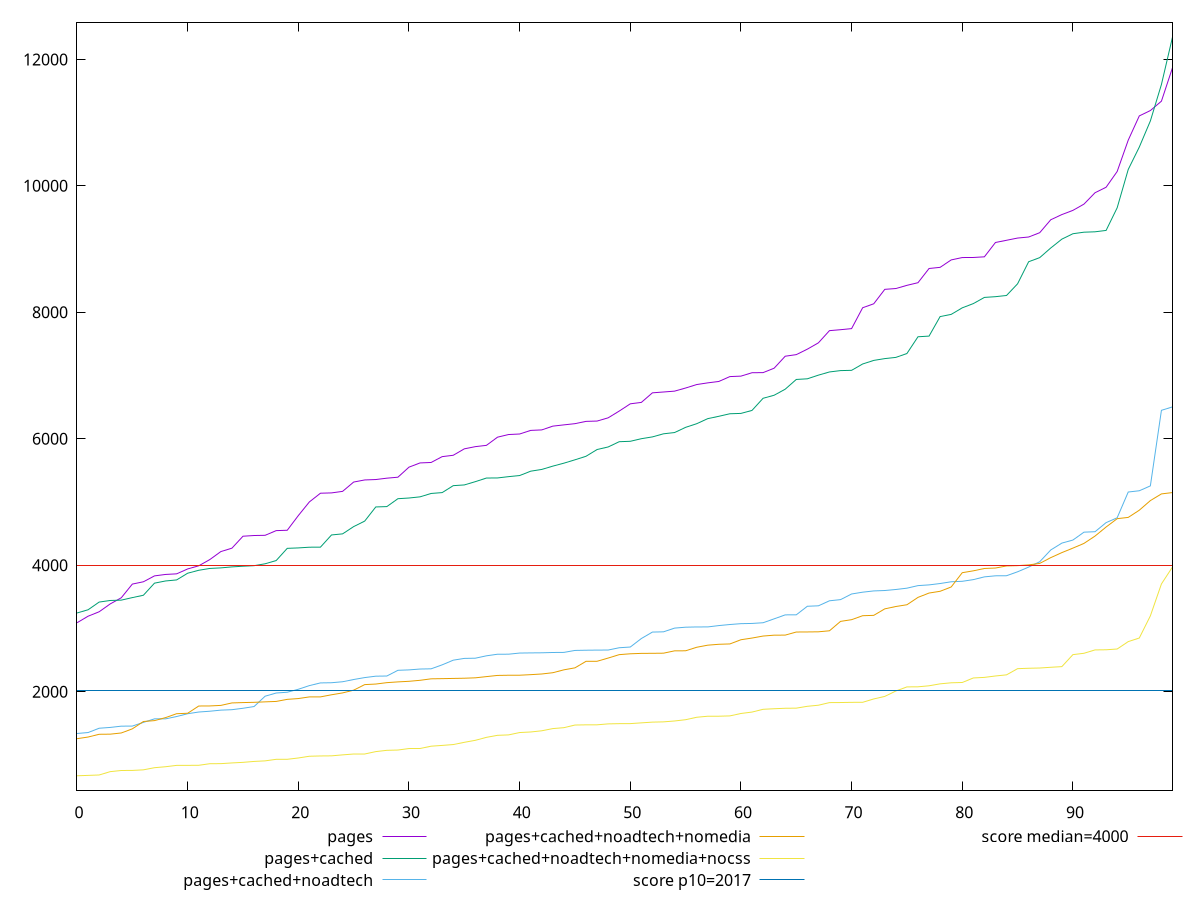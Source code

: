 reset

$pages <<EOF
0 3090.179999999997
1 3193.8159999999943
2 3263.991999999997
3 3388.0359999999987
4 3485.2919999999945
5 3701.875999999996
6 3738.4839999999976
7 3831.447999999996
8 3854.255999999995
9 3863.859999999999
10 3941.411999999995
11 3991.0799999999945
12 4089.6079999999984
13 4216.167999999994
14 4269.867999999995
15 4458.807999999995
16 4469.947999999997
17 4473.311999999997
18 4547.399999999995
19 4553.195999999997
20 4785.087999999997
21 5001.531999999991
22 5138.919999999994
23 5143.903999999989
24 5168.159999999987
25 5315.463999999994
26 5348.695999999995
27 5355.191999999996
28 5376.815999999993
29 5392.119999999994
30 5551.051999999992
31 5617.991999999991
32 5625.15199999999
33 5717.443999999994
34 5738.987999999993
35 5840.647999999996
36 5875.551999999992
37 5895.911999999997
38 6025.231999999993
39 6066.951999999993
40 6075.411999999988
41 6132.487999999992
42 6140.215999999994
43 6199.891999999994
44 6219.835999999987
45 6238.879999999992
46 6275.191999999989
47 6280.131999999996
48 6331.123999999993
49 6438.167999999983
50 6552.687999999989
51 6575.03599999999
52 6726.5479999999825
53 6739.731999999987
54 6753.339999999989
55 6802.767999999995
56 6857.3959999999925
57 6884.091999999998
58 6906.307999999992
59 6983.403999999989
60 6990.6639999999825
61 7044.4479999999985
62 7046.291999999976
63 7116.107999999986
64 7305.527999999988
65 7330.775999999994
66 7417.183999999995
67 7517.315999999981
68 7709.975999999994
69 7724.84399999999
70 7742.087999999989
71 8072.419999999972
72 8134.743999999991
73 8363.12399999999
74 8376.079999999993
75 8426.47199999999
76 8468.251999999997
77 8692.851999999997
78 8711.115999999989
79 8828.463999999993
80 8866.05599999998
81 8867.123999999994
82 8877.499999999987
83 9104.315999999988
84 9138.999999999987
85 9174.251999999988
86 9190.927999999996
87 9259.12399999999
88 9464.095999999981
89 9545.635999999986
90 9612.303999999984
91 9711.259999999997
92 9891.243999999995
93 9978.083999999988
94 10227.019999999993
95 10722.655999999994
96 11106.131999999992
97 11190.99599999999
98 11339.095999999998
99 11868.171999999995
EOF

$pagesCached <<EOF
0 3244.892000000001
1 3295.607999999996
2 3417.44
3 3442.5080000000003
4 3448.0559999999987
5 3488.0279999999952
6 3525.3519999999958
7 3716.4479999999962
8 3751.0959999999977
9 3767.5199999999977
10 3873.8439999999973
11 3920.1919999999936
12 3948.9919999999966
13 3958.2199999999953
14 3973.6680000000015
15 3984.3319999999994
16 3992.9199999999973
17 4023.055999999996
18 4074.299999999999
19 4267.035999999995
20 4273.851999999996
21 4284.995999999997
22 4286.095999999995
23 4478.923999999995
24 4496.087999999992
25 4610.951999999997
26 4698.103999999998
27 4921.835999999992
28 4927.459999999998
29 5052.207999999993
30 5063.115999999992
31 5081.575999999988
32 5135.09199999999
33 5148.787999999992
34 5258.539999999994
35 5269.927999999992
36 5321.911999999991
37 5379.0439999999935
38 5380.451999999989
39 5401.007999999985
40 5418.451999999994
41 5487.31999999999
42 5515.12799999999
43 5567.395999999993
44 5614.115999999989
45 5667.219999999994
46 5723.403999999993
47 5830.103999999992
48 5870.45599999999
49 5953.683999999992
50 5960.023999999989
51 6000.983999999989
52 6029.575999999988
53 6078.451999999987
54 6098.399999999984
55 6180.776
56 6238.063999999993
57 6318.347999999988
58 6355.463999999989
59 6395.599999999988
60 6401.151999999986
61 6448.451999999992
62 6640.311999999995
63 6688.551999999997
64 6783.90399999999
65 6938.0359999999955
66 6948.435999999986
67 7006.231999999997
68 7056.699999999989
69 7078.063999999998
70 7082.4719999999925
71 7182.8519999999935
72 7239.315999999996
73 7267.783999999987
74 7286.975999999999
75 7348.535999999992
76 7613.167999999985
77 7623.671999999997
78 7932.595999999992
79 7967.163999999985
80 8070.835999999991
81 8137.815999999992
82 8235.543999999994
83 8247.17199999999
84 8266.211999999994
85 8450.703999999987
86 8799.787999999988
87 8864.831999999991
88 9017.72
89 9157.139999999998
90 9242.712000000001
91 9266.991999999987
92 9273.31199999999
93 9295.023999999987
94 9653.035999999984
95 10259.079999999994
96 10613.523999999985
97 11026.335999999992
98 11602.951999999996
99 12352.87199999999
EOF

$pagesCachedNoadtech <<EOF
0 1338.8600000000008
1 1354.0360000000005
2 1422.1120000000008
3 1434.8520000000003
4 1454.9320000000002
5 1456.2720000000013
6 1514.644000000001
7 1570.284000000001
8 1570.456000000001
9 1607.3400000000004
10 1651.6080000000015
11 1678.4440000000009
12 1691.036000000001
13 1708.4240000000007
14 1715.4280000000003
15 1737.9200000000014
16 1765.0040000000013
17 1928.7760000000012
18 1979.2280000000005
19 1991.6399999999994
20 2038.288000000002
21 2096.344
22 2138.8879999999986
23 2141.824000000002
24 2157.3640000000014
25 2192.636
26 2223.2160000000013
27 2245.279999999999
28 2247.9679999999985
29 2338.331999999999
30 2344.7800000000007
31 2358.420000000002
32 2361.8919999999976
33 2424.635999999999
34 2498.4720000000007
35 2526.4519999999998
36 2529.7640000000024
37 2567.519999999999
38 2592.5079999999984
39 2593.159999999998
40 2611.099999999997
41 2613.5239999999994
42 2615.2359999999994
43 2620.028
44 2621.4880000000003
45 2652.5160000000005
46 2655.975999999999
47 2657.924
48 2658.787999999998
49 2695.0919999999983
50 2706.476
51 2840.9239999999995
52 2942.9519999999998
53 2946.8359999999993
54 3005.6199999999985
55 3020.0239999999985
56 3024.064
57 3024.328
58 3045.6200000000003
59 3062.4159999999993
60 3075.9399999999987
61 3079.467999999998
62 3090.543999999998
63 3152.2599999999975
64 3214.8919999999985
65 3215.759999999999
66 3351.123999999998
67 3358.3759999999984
68 3437.6319999999964
69 3456.067999999998
70 3545.231999999998
71 3573.735999999999
72 3593.7159999999976
73 3600.187999999998
74 3616.391999999998
75 3637.195999999998
76 3677.611999999999
77 3689.1919999999996
78 3710.691999999999
79 3738.6199999999985
80 3745.895999999998
81 3772.403999999996
82 3815.931999999999
83 3832.7479999999973
84 3833.9639999999986
85 3896.359999999999
86 3970.9319999999984
87 4055.0839999999985
88 4241.687999999998
89 4350.035999999998
90 4398.336
91 4523.031999999999
92 4530.119999999997
93 4674.139999999999
94 4750.351999999996
95 5157.871999999998
96 5177.815999999999
97 5254.943999999997
98 6450.003999999996
99 6504.179999999997
EOF

$pagesCachedNoadtechNomedia <<EOF
0 1256.596000000001
1 1282.9360000000008
2 1326.5399999999997
3 1328.3160000000005
4 1347.2120000000007
5 1412.4520000000011
6 1528.5440000000017
7 1542.5640000000005
8 1590.0520000000006
9 1651.7840000000003
10 1659.0560000000005
11 1773.496000000001
12 1774.804000000001
13 1783.2440000000004
14 1822.2800000000004
15 1827.9600000000003
16 1831.892000000001
17 1839.4239999999986
18 1845.9880000000007
19 1878.9039999999998
20 1891.4440000000013
21 1917.7000000000003
22 1917.8680000000013
23 1951.2839999999983
24 1980.696000000001
25 2024.4840000000008
26 2112.008000000001
27 2120.996
28 2143.128
29 2155.0480000000002
30 2164.3359999999993
31 2180.108
32 2203.6240000000003
33 2206.4400000000014
34 2209.772000000001
35 2213.0280000000007
36 2219.432000000001
37 2238.6600000000003
38 2257.335999999999
39 2260.2119999999995
40 2260.695999999999
41 2269.5120000000006
42 2280.1000000000004
43 2300.2079999999987
44 2345.7600000000007
45 2377.156000000001
46 2480.395999999999
47 2481.228
48 2531.9840000000004
49 2585.9399999999996
50 2599.447999999999
51 2606.047999999998
52 2607.0679999999998
53 2609.063999999997
54 2645.9759999999987
55 2646.9919999999993
56 2702.571999999999
57 2735.7239999999993
58 2749.7679999999987
59 2755.307999999998
60 2821.683999999999
61 2848.316
62 2879.9959999999965
63 2893.931999999999
64 2894.9159999999983
65 2943.751999999999
66 2944.959999999998
67 2947.127999999999
68 2963.312
69 3112.0199999999995
70 3139.0079999999975
71 3201.7479999999996
72 3207.3119999999994
73 3310.1679999999983
74 3347.235999999999
75 3375.136
76 3491.5959999999977
77 3560.1879999999987
78 3587.8559999999998
79 3656.2959999999985
80 3881.8000000000015
81 3911.4999999999977
82 3948.688
83 3955.6600000000017
84 3988.7319999999972
85 3993.432
86 4005.115999999999
87 4028.9159999999993
88 4120.451999999998
89 4199.639999999999
90 4270.915999999997
91 4345.387999999996
92 4461.459999999996
93 4604.591999999999
94 4736.4119999999975
95 4756.571999999997
96 4870.356
97 5022.540000000001
98 5127.959999999998
99 5149.143999999999
EOF

$pagesCachedNoadtechNomediaNocss <<EOF
0 670.2560000000004
1 676.3720000000001
2 682.76
3 735.5360000000001
4 753.7640000000002
5 754.9840000000003
6 764.0960000000001
7 797.8640000000007
8 813.3040000000002
9 834.5280000000005
10 835.1200000000006
11 836.0600000000005
12 861.012
13 862.112
14 873.3640000000001
15 882.5280000000002
16 897.1440000000003
17 906.1040000000005
18 930.5000000000002
19 930.9160000000004
20 951.7120000000002
21 979.1720000000003
22 983.6880000000002
23 985.5640000000006
24 1000.8720000000004
25 1014.5000000000002
26 1014.6720000000005
27 1052.3240000000003
28 1072.8280000000007
29 1077.2680000000003
30 1101.084000000001
31 1101.6800000000012
32 1138.1280000000002
33 1150.3840000000002
34 1164.032
35 1199.2480000000007
36 1231.3360000000007
37 1277.9720000000004
38 1310.000000000001
39 1316.7760000000003
40 1353.8880000000004
41 1362.8920000000007
42 1381.688000000001
43 1416.5640000000008
44 1431.0159999999998
45 1472.8040000000008
46 1475.864
47 1476.2720000000008
48 1490.9920000000009
49 1494.4680000000003
50 1495.2160000000008
51 1507.148
52 1518.6279999999997
53 1522.9640000000009
54 1536.7480000000005
55 1557.1120000000008
56 1595.6080000000002
57 1611.9560000000013
58 1612.1840000000004
59 1617.1559999999997
60 1655.3919999999998
61 1677.8640000000005
62 1721.6280000000015
63 1730.5559999999996
64 1737.9040000000018
65 1739.7880000000011
66 1769.112
67 1786.0799999999997
68 1827.3880000000008
69 1828.6400000000012
70 1831.6360000000004
71 1832.3039999999999
72 1885.3560000000007
73 1925.6679999999994
74 2011.1519999999994
75 2075.86
76 2077.3320000000012
77 2093.5360000000005
78 2124.1200000000003
79 2140.780000000001
80 2145.6560000000004
81 2217.168
82 2226.267999999999
83 2248.5039999999995
84 2266.508
85 2364.240000000001
86 2370.5799999999995
87 2374.5439999999994
88 2386.156000000001
89 2396.4799999999996
90 2586.1040000000003
91 2607.604000000001
92 2660.76
93 2662.9200000000005
94 2675.3160000000007
95 2792.144
96 2849.164
97 3199.1600000000008
98 3704.1319999999996
99 3972.3479999999995
EOF

set key outside below
set xrange [0:99]
set yrange [436.6036800000006:12586.52431999999]
set trange [436.6036800000006:12586.52431999999]
set terminal svg size 640, 580 enhanced background rgb 'white'
set output "report_00015_2021-02-09T16-11-33.973Z/mainthread-work-breakdown/comparison/sorted/all_raw.svg"

plot $pages title "pages" with line, \
     $pagesCached title "pages+cached" with line, \
     $pagesCachedNoadtech title "pages+cached+noadtech" with line, \
     $pagesCachedNoadtechNomedia title "pages+cached+noadtech+nomedia" with line, \
     $pagesCachedNoadtechNomediaNocss title "pages+cached+noadtech+nomedia+nocss" with line, \
     2017 title "score p10=2017", \
     4000 title "score median=4000"

reset
